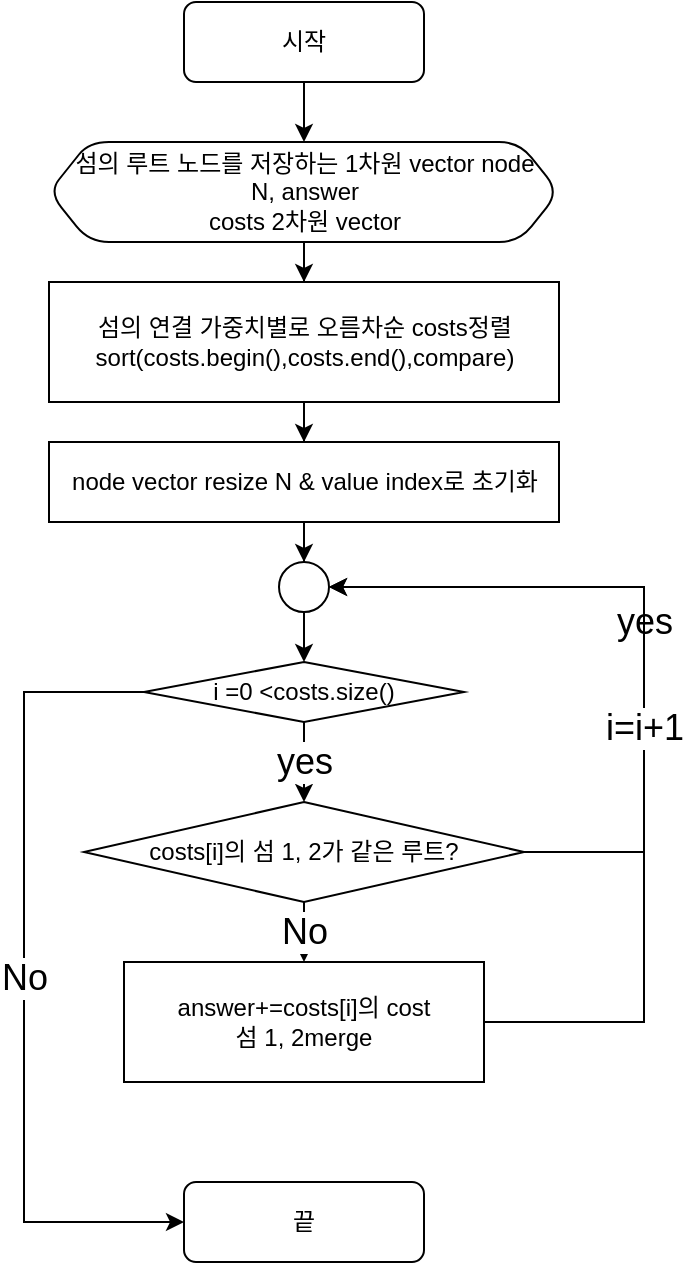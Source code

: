 <mxfile version="14.2.4" type="device"><diagram id="C5RBs43oDa-KdzZeNtuy" name="Page-1"><mxGraphModel dx="1188" dy="688" grid="1" gridSize="10" guides="1" tooltips="1" connect="1" arrows="1" fold="1" page="1" pageScale="1" pageWidth="827" pageHeight="1169" math="0" shadow="0"><root><mxCell id="WIyWlLk6GJQsqaUBKTNV-0"/><mxCell id="WIyWlLk6GJQsqaUBKTNV-1" parent="WIyWlLk6GJQsqaUBKTNV-0"/><mxCell id="6XnxXl73N01vJ0t3cOhp-1" value="" style="edgeStyle=orthogonalEdgeStyle;rounded=0;orthogonalLoop=1;jettySize=auto;html=1;" edge="1" parent="WIyWlLk6GJQsqaUBKTNV-1" source="WIyWlLk6GJQsqaUBKTNV-3" target="6XnxXl73N01vJ0t3cOhp-0"><mxGeometry relative="1" as="geometry"/></mxCell><mxCell id="WIyWlLk6GJQsqaUBKTNV-3" value="시작" style="rounded=1;whiteSpace=wrap;html=1;fontSize=12;glass=0;strokeWidth=1;shadow=0;" parent="WIyWlLk6GJQsqaUBKTNV-1" vertex="1"><mxGeometry x="160" y="80" width="120" height="40" as="geometry"/></mxCell><mxCell id="6XnxXl73N01vJ0t3cOhp-3" value="" style="edgeStyle=orthogonalEdgeStyle;rounded=0;orthogonalLoop=1;jettySize=auto;html=1;" edge="1" parent="WIyWlLk6GJQsqaUBKTNV-1" source="6XnxXl73N01vJ0t3cOhp-0" target="6XnxXl73N01vJ0t3cOhp-2"><mxGeometry relative="1" as="geometry"/></mxCell><mxCell id="6XnxXl73N01vJ0t3cOhp-0" value="섬의 루트 노드를 저장하는 1차원 vector node&lt;br&gt;N, answer&lt;br&gt;costs 2차원 vector" style="shape=hexagon;perimeter=hexagonPerimeter2;whiteSpace=wrap;html=1;fixedSize=1;rounded=1;shadow=0;strokeWidth=1;glass=0;" vertex="1" parent="WIyWlLk6GJQsqaUBKTNV-1"><mxGeometry x="92.5" y="150" width="255" height="50" as="geometry"/></mxCell><mxCell id="6XnxXl73N01vJ0t3cOhp-7" value="" style="edgeStyle=orthogonalEdgeStyle;rounded=0;orthogonalLoop=1;jettySize=auto;html=1;" edge="1" parent="WIyWlLk6GJQsqaUBKTNV-1" source="6XnxXl73N01vJ0t3cOhp-2" target="6XnxXl73N01vJ0t3cOhp-6"><mxGeometry relative="1" as="geometry"/></mxCell><mxCell id="6XnxXl73N01vJ0t3cOhp-2" value="섬의 연결 가중치별로 오름차순 costs정렬&lt;br&gt;sort(costs.begin(),costs.end(),compare)" style="rounded=0;whiteSpace=wrap;html=1;" vertex="1" parent="WIyWlLk6GJQsqaUBKTNV-1"><mxGeometry x="92.5" y="220" width="255" height="60" as="geometry"/></mxCell><mxCell id="6XnxXl73N01vJ0t3cOhp-11" value="" style="edgeStyle=orthogonalEdgeStyle;rounded=0;orthogonalLoop=1;jettySize=auto;html=1;" edge="1" parent="WIyWlLk6GJQsqaUBKTNV-1" source="6XnxXl73N01vJ0t3cOhp-6" target="6XnxXl73N01vJ0t3cOhp-10"><mxGeometry relative="1" as="geometry"/></mxCell><mxCell id="6XnxXl73N01vJ0t3cOhp-6" value="node vector resize N &amp;amp; value index로 초기화" style="rounded=0;whiteSpace=wrap;html=1;" vertex="1" parent="WIyWlLk6GJQsqaUBKTNV-1"><mxGeometry x="92.5" y="300" width="255" height="40" as="geometry"/></mxCell><mxCell id="6XnxXl73N01vJ0t3cOhp-14" value="" style="edgeStyle=orthogonalEdgeStyle;rounded=0;orthogonalLoop=1;jettySize=auto;html=1;" edge="1" parent="WIyWlLk6GJQsqaUBKTNV-1" source="6XnxXl73N01vJ0t3cOhp-10" target="6XnxXl73N01vJ0t3cOhp-13"><mxGeometry relative="1" as="geometry"/></mxCell><mxCell id="6XnxXl73N01vJ0t3cOhp-10" value="" style="ellipse;whiteSpace=wrap;html=1;rounded=0;" vertex="1" parent="WIyWlLk6GJQsqaUBKTNV-1"><mxGeometry x="207.5" y="360" width="25" height="25" as="geometry"/></mxCell><mxCell id="6XnxXl73N01vJ0t3cOhp-16" value="&lt;font style=&quot;font-size: 18px&quot;&gt;yes&lt;/font&gt;" style="edgeStyle=orthogonalEdgeStyle;rounded=0;orthogonalLoop=1;jettySize=auto;html=1;" edge="1" parent="WIyWlLk6GJQsqaUBKTNV-1" source="6XnxXl73N01vJ0t3cOhp-13" target="6XnxXl73N01vJ0t3cOhp-15"><mxGeometry relative="1" as="geometry"/></mxCell><mxCell id="6XnxXl73N01vJ0t3cOhp-24" value="&lt;font style=&quot;font-size: 18px&quot;&gt;No&lt;/font&gt;" style="edgeStyle=orthogonalEdgeStyle;rounded=0;orthogonalLoop=1;jettySize=auto;html=1;entryX=0;entryY=0.5;entryDx=0;entryDy=0;" edge="1" parent="WIyWlLk6GJQsqaUBKTNV-1" source="6XnxXl73N01vJ0t3cOhp-13" target="6XnxXl73N01vJ0t3cOhp-26"><mxGeometry relative="1" as="geometry"><mxPoint x="160" y="690" as="targetPoint"/><Array as="points"><mxPoint x="80" y="425"/><mxPoint x="80" y="690"/></Array></mxGeometry></mxCell><mxCell id="6XnxXl73N01vJ0t3cOhp-13" value="i =0 &amp;lt;costs.size()" style="rhombus;whiteSpace=wrap;html=1;rounded=0;" vertex="1" parent="WIyWlLk6GJQsqaUBKTNV-1"><mxGeometry x="140" y="410" width="160" height="30" as="geometry"/></mxCell><mxCell id="6XnxXl73N01vJ0t3cOhp-18" value="&lt;font style=&quot;font-size: 18px&quot;&gt;yes&lt;/font&gt;" style="edgeStyle=orthogonalEdgeStyle;rounded=0;orthogonalLoop=1;jettySize=auto;html=1;entryX=1;entryY=0.5;entryDx=0;entryDy=0;" edge="1" parent="WIyWlLk6GJQsqaUBKTNV-1" source="6XnxXl73N01vJ0t3cOhp-15" target="6XnxXl73N01vJ0t3cOhp-10"><mxGeometry relative="1" as="geometry"><mxPoint x="460" y="505" as="targetPoint"/><Array as="points"><mxPoint x="390" y="505"/><mxPoint x="390" y="373"/></Array></mxGeometry></mxCell><mxCell id="6XnxXl73N01vJ0t3cOhp-22" value="&lt;font style=&quot;font-size: 18px&quot;&gt;No&lt;/font&gt;" style="edgeStyle=orthogonalEdgeStyle;rounded=0;orthogonalLoop=1;jettySize=auto;html=1;" edge="1" parent="WIyWlLk6GJQsqaUBKTNV-1" source="6XnxXl73N01vJ0t3cOhp-15" target="6XnxXl73N01vJ0t3cOhp-21"><mxGeometry relative="1" as="geometry"/></mxCell><mxCell id="6XnxXl73N01vJ0t3cOhp-15" value="costs[i]의 섬 1, 2가 같은 루트?" style="rhombus;whiteSpace=wrap;html=1;rounded=0;" vertex="1" parent="WIyWlLk6GJQsqaUBKTNV-1"><mxGeometry x="110" y="480" width="220" height="50" as="geometry"/></mxCell><mxCell id="6XnxXl73N01vJ0t3cOhp-28" value="&lt;font style=&quot;font-size: 18px&quot;&gt;i=i+1&lt;/font&gt;" style="edgeStyle=orthogonalEdgeStyle;rounded=0;orthogonalLoop=1;jettySize=auto;html=1;entryX=1;entryY=0.5;entryDx=0;entryDy=0;" edge="1" parent="WIyWlLk6GJQsqaUBKTNV-1" source="6XnxXl73N01vJ0t3cOhp-21" target="6XnxXl73N01vJ0t3cOhp-10"><mxGeometry relative="1" as="geometry"><mxPoint x="420" y="590" as="targetPoint"/><Array as="points"><mxPoint x="390" y="590"/><mxPoint x="390" y="373"/></Array></mxGeometry></mxCell><mxCell id="6XnxXl73N01vJ0t3cOhp-21" value="answer+=costs[i]의 cost&lt;br&gt;섬 1, 2merge" style="whiteSpace=wrap;html=1;rounded=0;" vertex="1" parent="WIyWlLk6GJQsqaUBKTNV-1"><mxGeometry x="130" y="560" width="180" height="60" as="geometry"/></mxCell><mxCell id="6XnxXl73N01vJ0t3cOhp-26" value="끝" style="rounded=1;whiteSpace=wrap;html=1;fontSize=12;glass=0;strokeWidth=1;shadow=0;" vertex="1" parent="WIyWlLk6GJQsqaUBKTNV-1"><mxGeometry x="160" y="670" width="120" height="40" as="geometry"/></mxCell></root></mxGraphModel></diagram></mxfile>